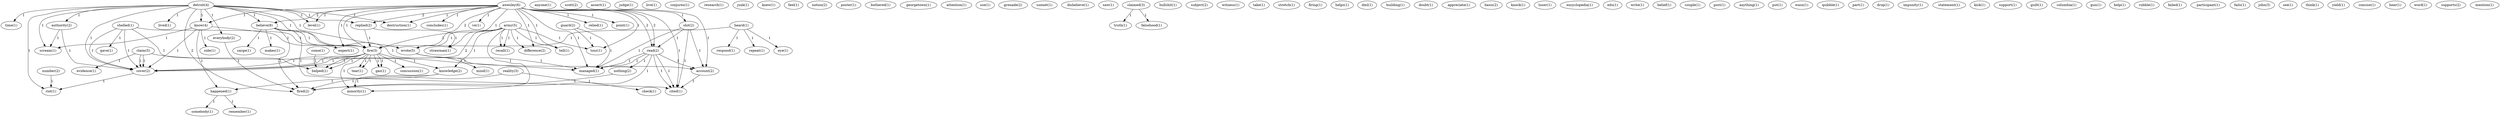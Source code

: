 digraph G {
  fire [ label="fire(4)" ];
  cover [ label="cover(3)" ];
  concussion [ label="concussion(1)" ];
  knowledge [ label="knowledge(2)" ];
  minority [ label="minority(1)" ];
  cover [ label="cover(2)" ];
  helped [ label="helped(1)" ];
  tear [ label="tear(1)" ];
  gas [ label="gas(1)" ];
  anyone [ label="anyone(1)" ];
  shelled [ label="shelled(1)" ];
  gave [ label="gave(1)" ];
  fire [ label="fire(3)" ];
  scott [ label="scott(2)" ];
  assert [ label="assert(1)" ];
  claim [ label="claim(5)" ];
  evidence [ label="evidence(1)" ];
  managed [ label="managed(1)" ];
  judge [ label="judge(1)" ];
  number [ label="number(2)" ];
  riot [ label="riot(1)" ];
  live [ label="live(1)" ];
  conjures [ label="conjures(1)" ];
  research [ label="research(1)" ];
  junk [ label="junk(1)" ];
  knew [ label="knew(1)" ];
  feel [ label="feel(1)" ];
  notion [ label="notion(2)" ];
  poster [ label="poster(1)" ];
  bothered [ label="bothered(1)" ];
  georgetown [ label="georgetown(1)" ];
  attention [ label="attention(1)" ];
  use [ label="use(1)" ];
  grenade [ label="grenade(2)" ];
  usenet [ label="usenet(1)" ];
  awesley [ label="awesley(6)" ];
  believe [ label="believe(8)" ];
  read [ label="read(1)" ];
  know [ label="know(4)" ];
  level [ label="level(1)" ];
  destruction [ label="destruction(1)" ];
  difference [ label="difference(2)" ];
  replied [ label="replied(2)" ];
  strawman [ label="strawman(1)" ];
  shit [ label="shit(2)" ];
  relied [ label="relied(1)" ];
  point [ label="point(1)" ];
  account [ label="account(2)" ];
  tell [ label="tell(1)" ];
  concludes [ label="concludes(1)" ];
  tour [ label="tour(1)" ];
  read [ label="read(2)" ];
  wrote [ label="wrote(5)" ];
  expert [ label="expert(1)" ];
  cited [ label="cited(1)" ];
  ve [ label="ve(1)" ];
  disbelieve [ label="disbelieve(1)" ];
  army [ label="army(5)" ];
  recall [ label="recall(1)" ];
  recall [ label="recall(1)" ];
  detroit [ label="detroit(4)" ];
  everybody [ label="everybody(2)" ];
  authority [ label="authority(2)" ];
  scream [ label="scream(1)" ];
  lived [ label="lived(1)" ];
  fired [ label="fired(2)" ];
  time [ label="time(1)" ];
  sarge [ label="sarge(1)" ];
  makes [ label="makes(1)" ];
  saw [ label="saw(1)" ];
  claimed [ label="claimed(3)" ];
  truth [ label="truth(1)" ];
  falsehood [ label="falsehood(1)" ];
  bullshit [ label="bullshit(1)" ];
  subject [ label="subject(2)" ];
  witness [ label="witness(1)" ];
  take [ label="take(1)" ];
  stretch [ label="stretch(1)" ];
  heard [ label="heard(1)" ];
  respond [ label="respond(1)" ];
  repeat [ label="repeat(1)" ];
  eye [ label="eye(1)" ];
  firing [ label="firing(1)" ];
  nothing [ label="nothing(2)" ];
  happened [ label="happened(1)" ];
  side [ label="side(1)" ];
  helps [ label="helps(1)" ];
  somebody [ label="somebody(1)" ];
  remember [ label="remember(1)" ];
  dml [ label="dml(1)" ];
  building [ label="building(1)" ];
  doubt [ label="doubt(1)" ];
  appreciate [ label="appreciate(1)" ];
  basis [ label="basis(2)" ];
  reality [ label="reality(3)" ];
  check [ label="check(1)" ];
  knock [ label="knock(1)" ];
  luser [ label="luser(1)" ];
  encyclopedia [ label="encyclopedia(1)" ];
  edu [ label="edu(1)" ];
  write [ label="write(1)" ];
  belief [ label="belief(1)" ];
  couple [ label="couple(1)" ];
  post [ label="post(1)" ];
  anything [ label="anything(1)" ];
  put [ label="put(1)" ];
  wasn [ label="wasn(1)" ];
  quibble [ label="quibble(1)" ];
  part [ label="part(1)" ];
  drop [ label="drop(1)" ];
  impunity [ label="impunity(1)" ];
  statement [ label="statement(1)" ];
  kick [ label="kick(1)" ];
  guard [ label="guard(2)" ];
  support [ label="support(1)" ];
  guilt [ label="guilt(1)" ];
  come [ label="come(1)" ];
  columbia [ label="columbia(1)" ];
  gun [ label="gun(1)" ];
  help [ label="help(1)" ];
  rubble [ label="rubble(1)" ];
  failed [ label="failed(1)" ];
  mind [ label="mind(1)" ];
  participant [ label="participant(1)" ];
  fails [ label="fails(1)" ];
  john [ label="john(3)" ];
  see [ label="see(1)" ];
  think [ label="think(1)" ];
  yield [ label="yield(1)" ];
  concise [ label="concise(1)" ];
  hear [ label="hear(1)" ];
  word [ label="word(1)" ];
  supports [ label="supports(2)" ];
  mention [ label="mention(1)" ];
  fire -> cover [ label="1" ];
  fire -> concussion [ label="1" ];
  fire -> knowledge [ label="1" ];
  fire -> minority [ label="1" ];
  fire -> cover [ label="1" ];
  fire -> helped [ label="1" ];
  fire -> tear [ label="1" ];
  fire -> gas [ label="1" ];
  shelled -> cover [ label="1" ];
  shelled -> gave [ label="1" ];
  shelled -> fire [ label="1" ];
  shelled -> cover [ label="1" ];
  shelled -> helped [ label="1" ];
  claim -> cover [ label="1" ];
  claim -> evidence [ label="1" ];
  claim -> cover [ label="1" ];
  claim -> managed [ label="1" ];
  number -> riot [ label="1" ];
  cover -> riot [ label="1" ];
  awesley -> believe [ label="2" ];
  awesley -> read [ label="2" ];
  awesley -> know [ label="1" ];
  awesley -> level [ label="1" ];
  awesley -> destruction [ label="1" ];
  awesley -> difference [ label="1" ];
  awesley -> replied [ label="2" ];
  awesley -> strawman [ label="1" ];
  awesley -> shit [ label="1" ];
  awesley -> relied [ label="1" ];
  awesley -> point [ label="1" ];
  awesley -> account [ label="1" ];
  awesley -> tell [ label="1" ];
  awesley -> fire [ label="1" ];
  awesley -> concludes [ label="1" ];
  awesley -> tour [ label="1" ];
  awesley -> read [ label="2" ];
  awesley -> wrote [ label="2" ];
  awesley -> expert [ label="1" ];
  awesley -> cited [ label="1" ];
  awesley -> managed [ label="1" ];
  awesley -> ve [ label="1" ];
  army -> knowledge [ label="1" ];
  army -> recall [ label="1" ];
  army -> difference [ label="1" ];
  army -> tell [ label="1" ];
  army -> minority [ label="1" ];
  army -> fire [ label="1" ];
  army -> cover [ label="2" ];
  army -> tour [ label="1" ];
  army -> recall [ label="1" ];
  army -> wrote [ label="1" ];
  detroit -> believe [ label="1" ];
  detroit -> riot [ label="1" ];
  detroit -> know [ label="1" ];
  detroit -> everybody [ label="1" ];
  detroit -> level [ label="1" ];
  detroit -> destruction [ label="1" ];
  detroit -> replied [ label="1" ];
  detroit -> authority [ label="1" ];
  detroit -> scream [ label="1" ];
  detroit -> lived [ label="1" ];
  detroit -> fire [ label="1" ];
  detroit -> cover [ label="1" ];
  detroit -> fired [ label="2" ];
  detroit -> wrote [ label="1" ];
  detroit -> time [ label="1" ];
  believe -> sarge [ label="1" ];
  believe -> makes [ label="1" ];
  believe -> account [ label="1" ];
  believe -> fire [ label="1" ];
  believe -> fired [ label="2" ];
  believe -> cited [ label="1" ];
  claimed -> truth [ label="1" ];
  claimed -> falsehood [ label="1" ];
  heard -> respond [ label="1" ];
  heard -> repeat [ label="1" ];
  heard -> fire [ label="1" ];
  heard -> eye [ label="1" ];
  read -> account [ label="1" ];
  read -> nothing [ label="1" ];
  read -> fired [ label="1" ];
  read -> cited [ label="1" ];
  read -> managed [ label="1" ];
  knowledge -> happened [ label="1" ];
  knowledge -> minority [ label="1" ];
  know -> happened [ label="1" ];
  know -> scream [ label="1" ];
  know -> cover [ label="1" ];
  know -> side [ label="1" ];
  know -> expert [ label="1" ];
  happened -> somebody [ label="1" ];
  happened -> remember [ label="1" ];
  everybody -> fired [ label="1" ];
  reality -> fired [ label="1" ];
  reality -> check [ label="1" ];
  replied -> strawman [ label="1" ];
  replied -> fire [ label="1" ];
  authority -> scream [ label="1" ];
  authority -> cover [ label="1" ];
  shit -> account [ label="1" ];
  shit -> read [ label="1" ];
  shit -> cited [ label="1" ];
  shit -> managed [ label="1" ];
  account -> cited [ label="1" ];
  fire -> cover [ label="1" ];
  fire -> helped [ label="1" ];
  fire -> tear [ label="1" ];
  fire -> gas [ label="1" ];
  nothing -> fired [ label="1" ];
  guard -> tour [ label="1" ];
  guard -> managed [ label="1" ];
  come -> helped [ label="1" ];
  read -> cited [ label="1" ];
  read -> managed [ label="1" ];
  wrote -> mind [ label="1" ];
  wrote -> managed [ label="1" ];
}

